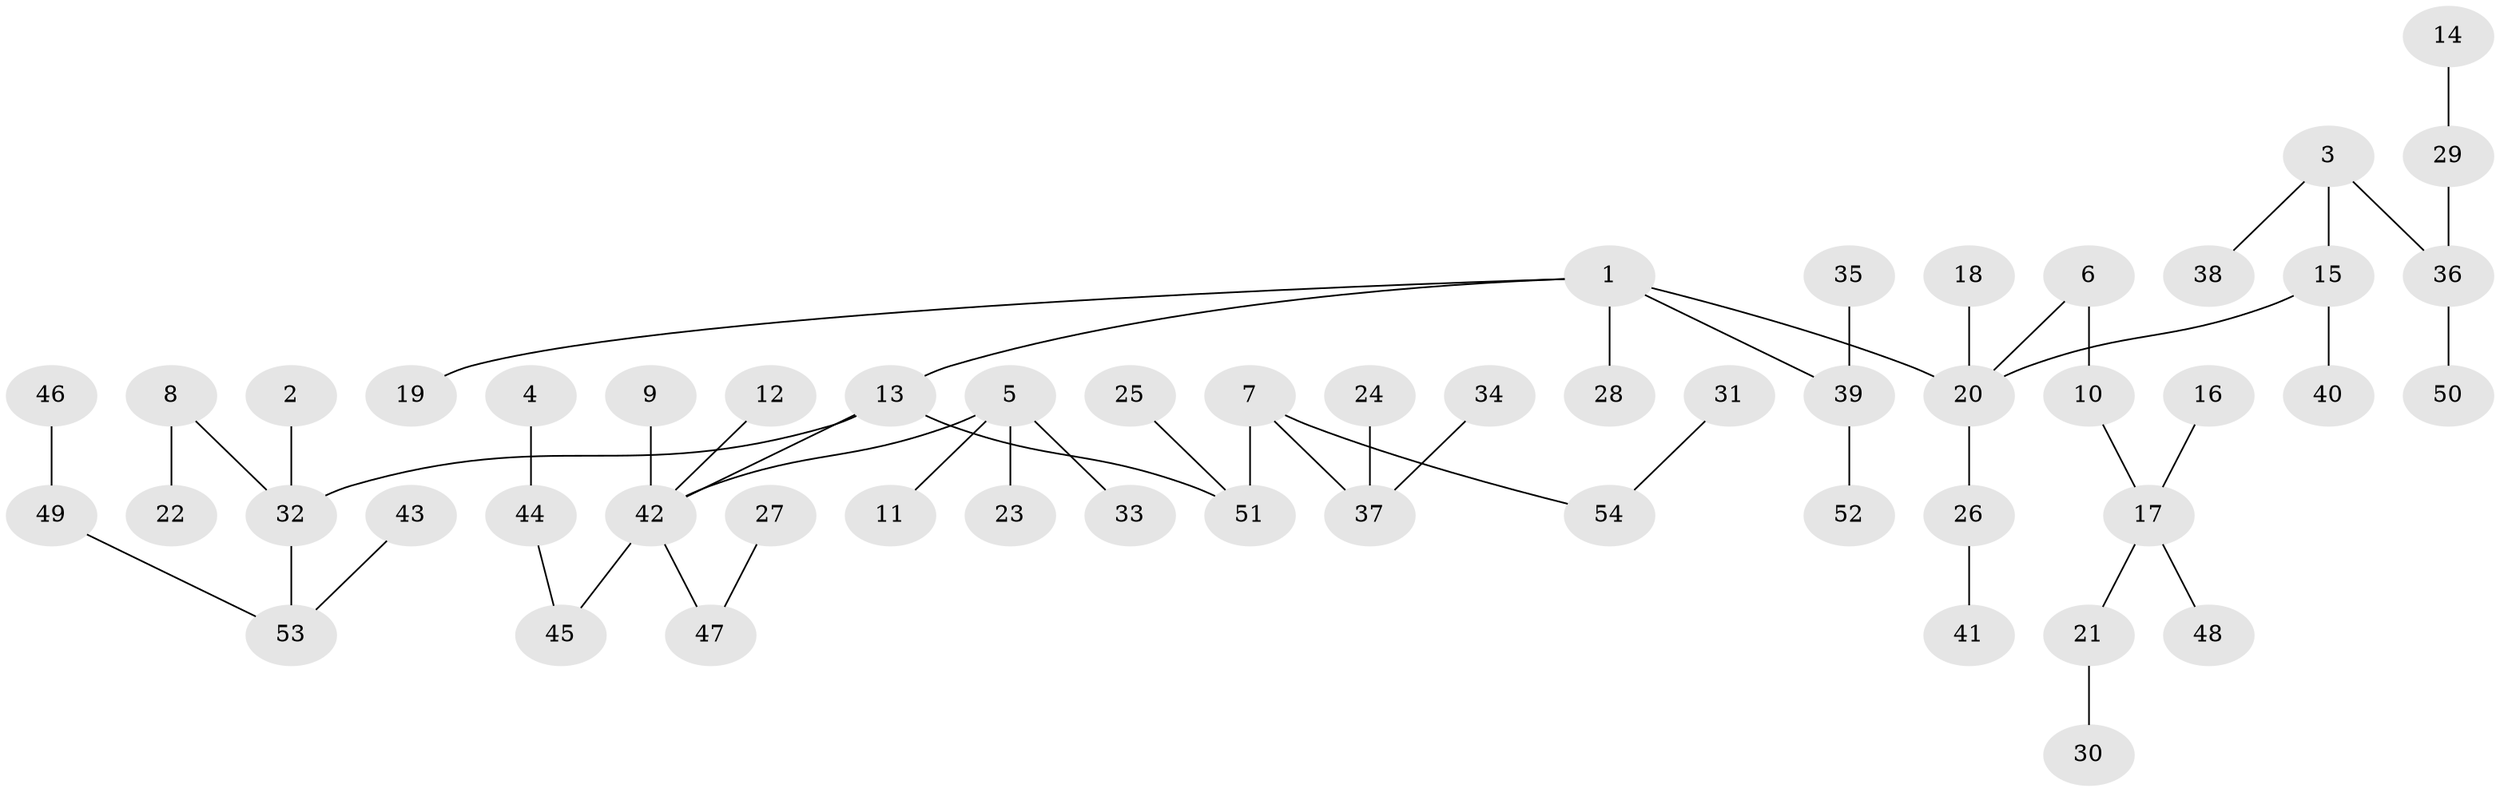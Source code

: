// original degree distribution, {8: 0.007462686567164179, 6: 0.014925373134328358, 3: 0.13432835820895522, 4: 0.05223880597014925, 5: 0.029850746268656716, 2: 0.26865671641791045, 1: 0.48507462686567165, 7: 0.007462686567164179}
// Generated by graph-tools (version 1.1) at 2025/37/03/04/25 23:37:27]
// undirected, 54 vertices, 53 edges
graph export_dot {
  node [color=gray90,style=filled];
  1;
  2;
  3;
  4;
  5;
  6;
  7;
  8;
  9;
  10;
  11;
  12;
  13;
  14;
  15;
  16;
  17;
  18;
  19;
  20;
  21;
  22;
  23;
  24;
  25;
  26;
  27;
  28;
  29;
  30;
  31;
  32;
  33;
  34;
  35;
  36;
  37;
  38;
  39;
  40;
  41;
  42;
  43;
  44;
  45;
  46;
  47;
  48;
  49;
  50;
  51;
  52;
  53;
  54;
  1 -- 13 [weight=1.0];
  1 -- 19 [weight=1.0];
  1 -- 20 [weight=1.0];
  1 -- 28 [weight=1.0];
  1 -- 39 [weight=1.0];
  2 -- 32 [weight=1.0];
  3 -- 15 [weight=1.0];
  3 -- 36 [weight=1.0];
  3 -- 38 [weight=1.0];
  4 -- 44 [weight=1.0];
  5 -- 11 [weight=1.0];
  5 -- 23 [weight=1.0];
  5 -- 33 [weight=1.0];
  5 -- 42 [weight=1.0];
  6 -- 10 [weight=1.0];
  6 -- 20 [weight=1.0];
  7 -- 37 [weight=1.0];
  7 -- 51 [weight=1.0];
  7 -- 54 [weight=1.0];
  8 -- 22 [weight=1.0];
  8 -- 32 [weight=1.0];
  9 -- 42 [weight=1.0];
  10 -- 17 [weight=1.0];
  12 -- 42 [weight=1.0];
  13 -- 32 [weight=1.0];
  13 -- 42 [weight=1.0];
  13 -- 51 [weight=1.0];
  14 -- 29 [weight=1.0];
  15 -- 20 [weight=1.0];
  15 -- 40 [weight=1.0];
  16 -- 17 [weight=1.0];
  17 -- 21 [weight=1.0];
  17 -- 48 [weight=1.0];
  18 -- 20 [weight=1.0];
  20 -- 26 [weight=1.0];
  21 -- 30 [weight=1.0];
  24 -- 37 [weight=1.0];
  25 -- 51 [weight=1.0];
  26 -- 41 [weight=1.0];
  27 -- 47 [weight=1.0];
  29 -- 36 [weight=1.0];
  31 -- 54 [weight=1.0];
  32 -- 53 [weight=1.0];
  34 -- 37 [weight=1.0];
  35 -- 39 [weight=1.0];
  36 -- 50 [weight=1.0];
  39 -- 52 [weight=1.0];
  42 -- 45 [weight=1.0];
  42 -- 47 [weight=1.0];
  43 -- 53 [weight=1.0];
  44 -- 45 [weight=1.0];
  46 -- 49 [weight=1.0];
  49 -- 53 [weight=1.0];
}
